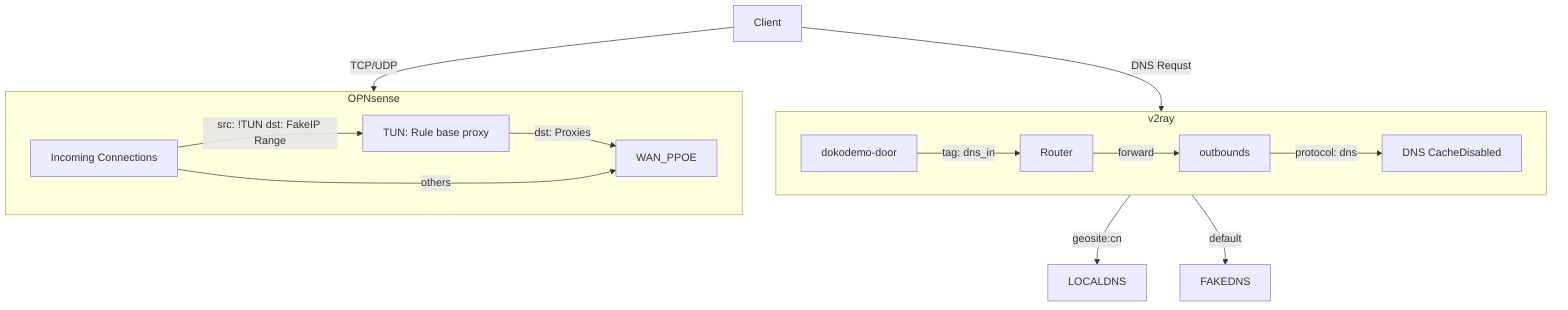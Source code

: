 flowchart TD

    Client -->|DNS Requst| v2ray

    subgraph v2ray
        inbounds[dokodemo-door] -->|tag: dns_in| Router -->|forward| outbounds -->|protocol: dns| DNS[DNS CacheDisabled]
    end

    v2ray -->|geosite:cn| LOCALDNS
    v2ray -->|default| FAKEDNS

    Client -->|TCP/UDP| Gateway

    subgraph Gateway[OPNsense]
        LAN[Incoming Connections] --> |src: !TUN dst: FakeIP Range| TUN[TUN: Rule base proxy] -->|dst: Proxies| WAN_PPOE
        LAN --> |others|WAN_PPOE
    end
